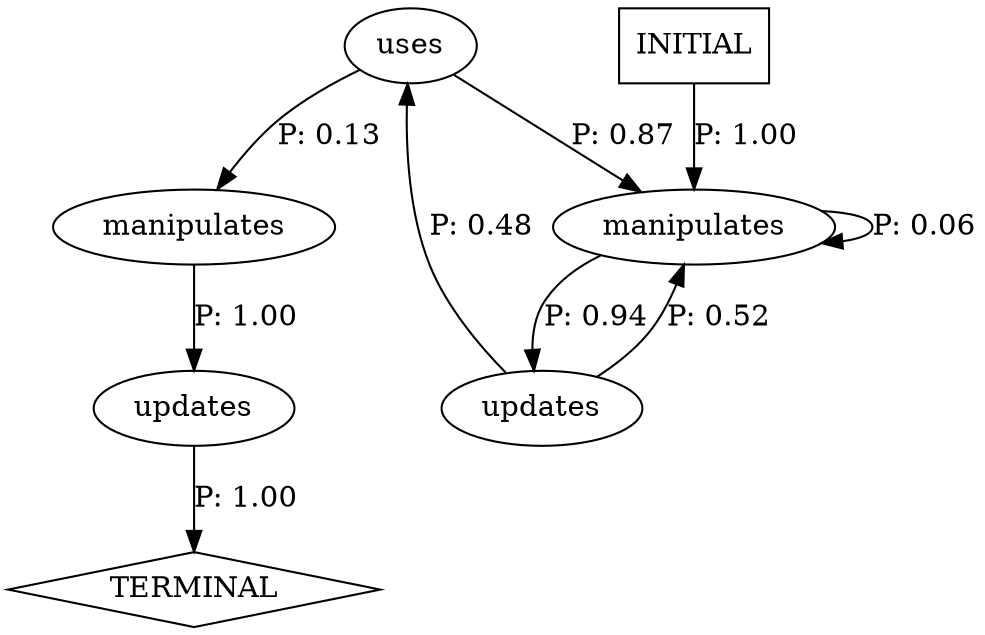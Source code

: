 digraph G {
  0 [label="manipulates"];
  1 [label="manipulates"];
  2 [label="updates"];
  3 [label="updates"];
  4 [label="uses"];
  5 [label="TERMINAL",shape=diamond];
  6 [label="INITIAL",shape=box];
0->2 [label="P: 1.00"];
1->1 [label="P: 0.06"];
1->3 [label="P: 0.94"];
2->5 [label="P: 1.00"];
3->1 [label="P: 0.52"];
3->4 [label="P: 0.48"];
4->0 [label="P: 0.13"];
4->1 [label="P: 0.87"];
6->1 [label="P: 1.00"];
}
